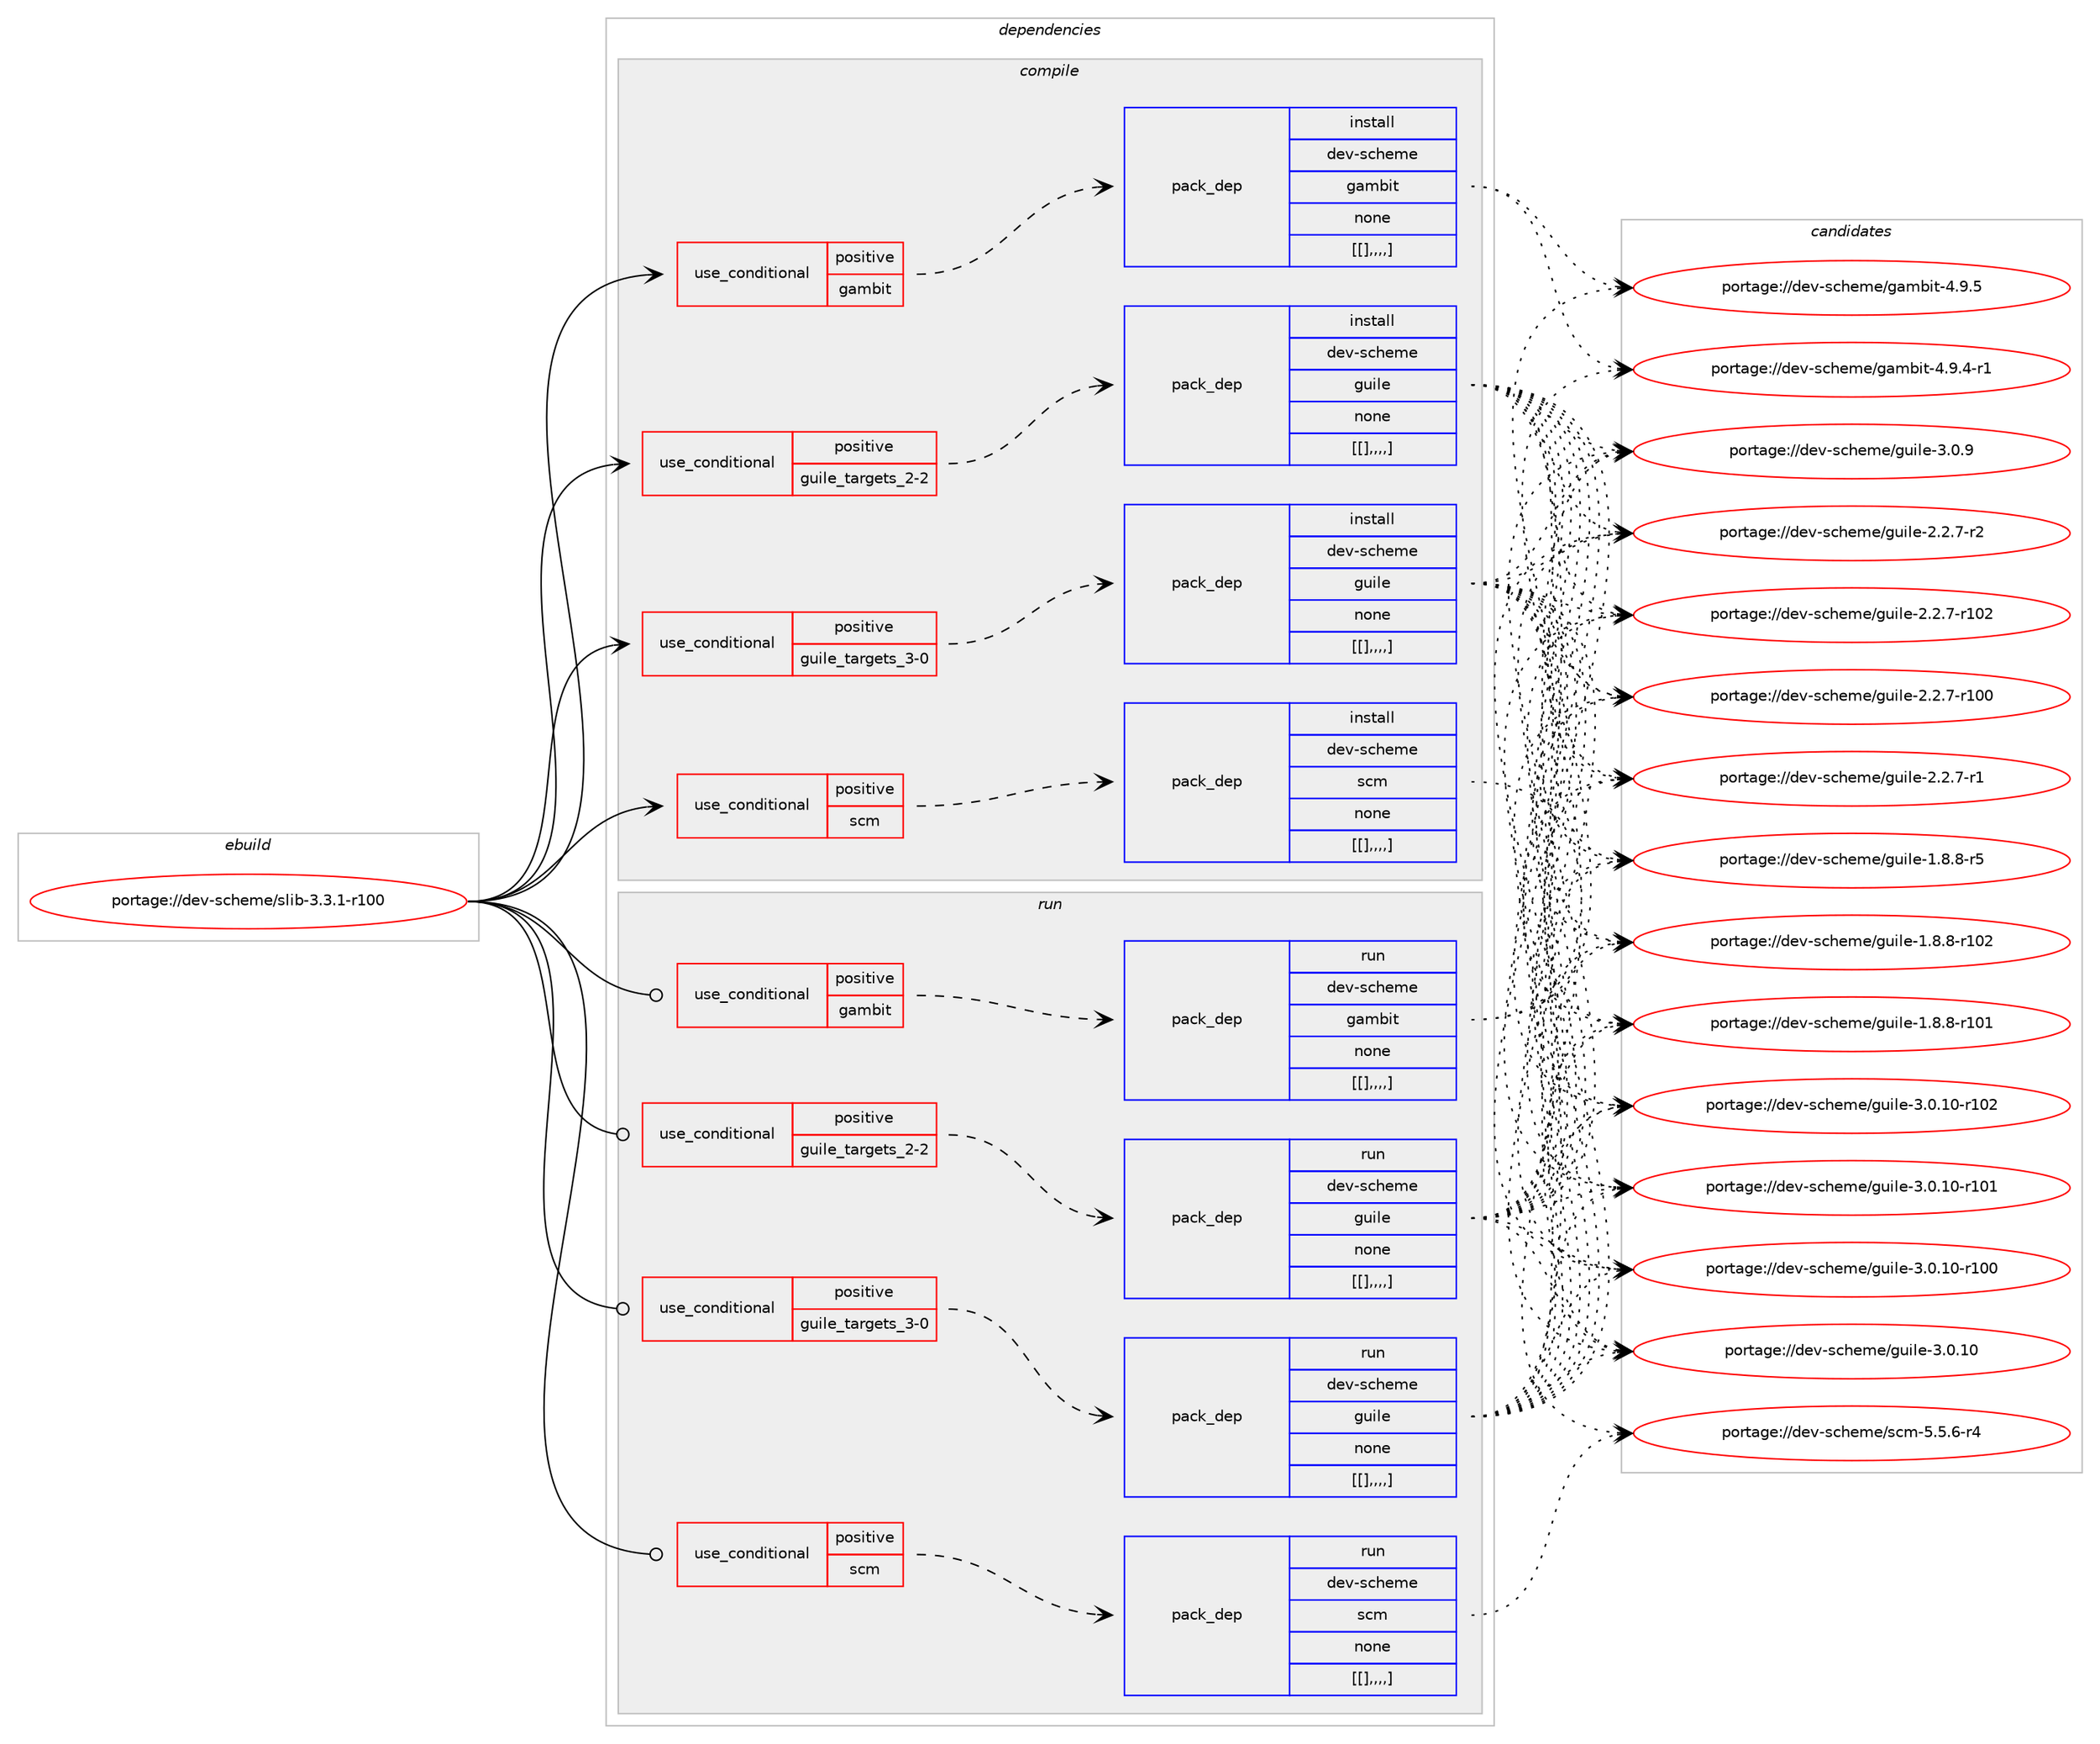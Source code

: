 digraph prolog {

# *************
# Graph options
# *************

newrank=true;
concentrate=true;
compound=true;
graph [rankdir=LR,fontname=Helvetica,fontsize=10,ranksep=1.5];#, ranksep=2.5, nodesep=0.2];
edge  [arrowhead=vee];
node  [fontname=Helvetica,fontsize=10];

# **********
# The ebuild
# **********

subgraph cluster_leftcol {
color=gray;
label=<<i>ebuild</i>>;
id [label="portage://dev-scheme/slib-3.3.1-r100", color=red, width=4, href="../dev-scheme/slib-3.3.1-r100.svg"];
}

# ****************
# The dependencies
# ****************

subgraph cluster_midcol {
color=gray;
label=<<i>dependencies</i>>;
subgraph cluster_compile {
fillcolor="#eeeeee";
style=filled;
label=<<i>compile</i>>;
subgraph cond63851 {
dependency221227 [label=<<TABLE BORDER="0" CELLBORDER="1" CELLSPACING="0" CELLPADDING="4"><TR><TD ROWSPAN="3" CELLPADDING="10">use_conditional</TD></TR><TR><TD>positive</TD></TR><TR><TD>gambit</TD></TR></TABLE>>, shape=none, color=red];
subgraph pack155874 {
dependency221229 [label=<<TABLE BORDER="0" CELLBORDER="1" CELLSPACING="0" CELLPADDING="4" WIDTH="220"><TR><TD ROWSPAN="6" CELLPADDING="30">pack_dep</TD></TR><TR><TD WIDTH="110">install</TD></TR><TR><TD>dev-scheme</TD></TR><TR><TD>gambit</TD></TR><TR><TD>none</TD></TR><TR><TD>[[],,,,]</TD></TR></TABLE>>, shape=none, color=blue];
}
dependency221227:e -> dependency221229:w [weight=20,style="dashed",arrowhead="vee"];
}
id:e -> dependency221227:w [weight=20,style="solid",arrowhead="vee"];
subgraph cond63852 {
dependency221233 [label=<<TABLE BORDER="0" CELLBORDER="1" CELLSPACING="0" CELLPADDING="4"><TR><TD ROWSPAN="3" CELLPADDING="10">use_conditional</TD></TR><TR><TD>positive</TD></TR><TR><TD>guile_targets_2-2</TD></TR></TABLE>>, shape=none, color=red];
subgraph pack155879 {
dependency221237 [label=<<TABLE BORDER="0" CELLBORDER="1" CELLSPACING="0" CELLPADDING="4" WIDTH="220"><TR><TD ROWSPAN="6" CELLPADDING="30">pack_dep</TD></TR><TR><TD WIDTH="110">install</TD></TR><TR><TD>dev-scheme</TD></TR><TR><TD>guile</TD></TR><TR><TD>none</TD></TR><TR><TD>[[],,,,]</TD></TR></TABLE>>, shape=none, color=blue];
}
dependency221233:e -> dependency221237:w [weight=20,style="dashed",arrowhead="vee"];
}
id:e -> dependency221233:w [weight=20,style="solid",arrowhead="vee"];
subgraph cond63855 {
dependency221246 [label=<<TABLE BORDER="0" CELLBORDER="1" CELLSPACING="0" CELLPADDING="4"><TR><TD ROWSPAN="3" CELLPADDING="10">use_conditional</TD></TR><TR><TD>positive</TD></TR><TR><TD>guile_targets_3-0</TD></TR></TABLE>>, shape=none, color=red];
subgraph pack155889 {
dependency221251 [label=<<TABLE BORDER="0" CELLBORDER="1" CELLSPACING="0" CELLPADDING="4" WIDTH="220"><TR><TD ROWSPAN="6" CELLPADDING="30">pack_dep</TD></TR><TR><TD WIDTH="110">install</TD></TR><TR><TD>dev-scheme</TD></TR><TR><TD>guile</TD></TR><TR><TD>none</TD></TR><TR><TD>[[],,,,]</TD></TR></TABLE>>, shape=none, color=blue];
}
dependency221246:e -> dependency221251:w [weight=20,style="dashed",arrowhead="vee"];
}
id:e -> dependency221246:w [weight=20,style="solid",arrowhead="vee"];
subgraph cond63858 {
dependency221259 [label=<<TABLE BORDER="0" CELLBORDER="1" CELLSPACING="0" CELLPADDING="4"><TR><TD ROWSPAN="3" CELLPADDING="10">use_conditional</TD></TR><TR><TD>positive</TD></TR><TR><TD>scm</TD></TR></TABLE>>, shape=none, color=red];
subgraph pack155902 {
dependency221263 [label=<<TABLE BORDER="0" CELLBORDER="1" CELLSPACING="0" CELLPADDING="4" WIDTH="220"><TR><TD ROWSPAN="6" CELLPADDING="30">pack_dep</TD></TR><TR><TD WIDTH="110">install</TD></TR><TR><TD>dev-scheme</TD></TR><TR><TD>scm</TD></TR><TR><TD>none</TD></TR><TR><TD>[[],,,,]</TD></TR></TABLE>>, shape=none, color=blue];
}
dependency221259:e -> dependency221263:w [weight=20,style="dashed",arrowhead="vee"];
}
id:e -> dependency221259:w [weight=20,style="solid",arrowhead="vee"];
}
subgraph cluster_compileandrun {
fillcolor="#eeeeee";
style=filled;
label=<<i>compile and run</i>>;
}
subgraph cluster_run {
fillcolor="#eeeeee";
style=filled;
label=<<i>run</i>>;
subgraph cond63860 {
dependency221268 [label=<<TABLE BORDER="0" CELLBORDER="1" CELLSPACING="0" CELLPADDING="4"><TR><TD ROWSPAN="3" CELLPADDING="10">use_conditional</TD></TR><TR><TD>positive</TD></TR><TR><TD>gambit</TD></TR></TABLE>>, shape=none, color=red];
subgraph pack155908 {
dependency221272 [label=<<TABLE BORDER="0" CELLBORDER="1" CELLSPACING="0" CELLPADDING="4" WIDTH="220"><TR><TD ROWSPAN="6" CELLPADDING="30">pack_dep</TD></TR><TR><TD WIDTH="110">run</TD></TR><TR><TD>dev-scheme</TD></TR><TR><TD>gambit</TD></TR><TR><TD>none</TD></TR><TR><TD>[[],,,,]</TD></TR></TABLE>>, shape=none, color=blue];
}
dependency221268:e -> dependency221272:w [weight=20,style="dashed",arrowhead="vee"];
}
id:e -> dependency221268:w [weight=20,style="solid",arrowhead="odot"];
subgraph cond63862 {
dependency221276 [label=<<TABLE BORDER="0" CELLBORDER="1" CELLSPACING="0" CELLPADDING="4"><TR><TD ROWSPAN="3" CELLPADDING="10">use_conditional</TD></TR><TR><TD>positive</TD></TR><TR><TD>guile_targets_2-2</TD></TR></TABLE>>, shape=none, color=red];
subgraph pack155912 {
dependency221282 [label=<<TABLE BORDER="0" CELLBORDER="1" CELLSPACING="0" CELLPADDING="4" WIDTH="220"><TR><TD ROWSPAN="6" CELLPADDING="30">pack_dep</TD></TR><TR><TD WIDTH="110">run</TD></TR><TR><TD>dev-scheme</TD></TR><TR><TD>guile</TD></TR><TR><TD>none</TD></TR><TR><TD>[[],,,,]</TD></TR></TABLE>>, shape=none, color=blue];
}
dependency221276:e -> dependency221282:w [weight=20,style="dashed",arrowhead="vee"];
}
id:e -> dependency221276:w [weight=20,style="solid",arrowhead="odot"];
subgraph cond63865 {
dependency221284 [label=<<TABLE BORDER="0" CELLBORDER="1" CELLSPACING="0" CELLPADDING="4"><TR><TD ROWSPAN="3" CELLPADDING="10">use_conditional</TD></TR><TR><TD>positive</TD></TR><TR><TD>guile_targets_3-0</TD></TR></TABLE>>, shape=none, color=red];
subgraph pack155919 {
dependency221288 [label=<<TABLE BORDER="0" CELLBORDER="1" CELLSPACING="0" CELLPADDING="4" WIDTH="220"><TR><TD ROWSPAN="6" CELLPADDING="30">pack_dep</TD></TR><TR><TD WIDTH="110">run</TD></TR><TR><TD>dev-scheme</TD></TR><TR><TD>guile</TD></TR><TR><TD>none</TD></TR><TR><TD>[[],,,,]</TD></TR></TABLE>>, shape=none, color=blue];
}
dependency221284:e -> dependency221288:w [weight=20,style="dashed",arrowhead="vee"];
}
id:e -> dependency221284:w [weight=20,style="solid",arrowhead="odot"];
subgraph cond63867 {
dependency221290 [label=<<TABLE BORDER="0" CELLBORDER="1" CELLSPACING="0" CELLPADDING="4"><TR><TD ROWSPAN="3" CELLPADDING="10">use_conditional</TD></TR><TR><TD>positive</TD></TR><TR><TD>scm</TD></TR></TABLE>>, shape=none, color=red];
subgraph pack155925 {
dependency221296 [label=<<TABLE BORDER="0" CELLBORDER="1" CELLSPACING="0" CELLPADDING="4" WIDTH="220"><TR><TD ROWSPAN="6" CELLPADDING="30">pack_dep</TD></TR><TR><TD WIDTH="110">run</TD></TR><TR><TD>dev-scheme</TD></TR><TR><TD>scm</TD></TR><TR><TD>none</TD></TR><TR><TD>[[],,,,]</TD></TR></TABLE>>, shape=none, color=blue];
}
dependency221290:e -> dependency221296:w [weight=20,style="dashed",arrowhead="vee"];
}
id:e -> dependency221290:w [weight=20,style="solid",arrowhead="odot"];
}
}

# **************
# The candidates
# **************

subgraph cluster_choices {
rank=same;
color=gray;
label=<<i>candidates</i>>;

subgraph choice155891 {
color=black;
nodesep=1;
choice1001011184511599104101109101471039710998105116455246574653 [label="portage://dev-scheme/gambit-4.9.5", color=red, width=4,href="../dev-scheme/gambit-4.9.5.svg"];
choice10010111845115991041011091014710397109981051164552465746524511449 [label="portage://dev-scheme/gambit-4.9.4-r1", color=red, width=4,href="../dev-scheme/gambit-4.9.4-r1.svg"];
dependency221229:e -> choice1001011184511599104101109101471039710998105116455246574653:w [style=dotted,weight="100"];
dependency221229:e -> choice10010111845115991041011091014710397109981051164552465746524511449:w [style=dotted,weight="100"];
}
subgraph choice155894 {
color=black;
nodesep=1;
choice1001011184511599104101109101471031171051081014551464846494845114494850 [label="portage://dev-scheme/guile-3.0.10-r102", color=red, width=4,href="../dev-scheme/guile-3.0.10-r102.svg"];
choice1001011184511599104101109101471031171051081014551464846494845114494849 [label="portage://dev-scheme/guile-3.0.10-r101", color=red, width=4,href="../dev-scheme/guile-3.0.10-r101.svg"];
choice1001011184511599104101109101471031171051081014551464846494845114494848 [label="portage://dev-scheme/guile-3.0.10-r100", color=red, width=4,href="../dev-scheme/guile-3.0.10-r100.svg"];
choice10010111845115991041011091014710311710510810145514648464948 [label="portage://dev-scheme/guile-3.0.10", color=red, width=4,href="../dev-scheme/guile-3.0.10.svg"];
choice100101118451159910410110910147103117105108101455146484657 [label="portage://dev-scheme/guile-3.0.9", color=red, width=4,href="../dev-scheme/guile-3.0.9.svg"];
choice1001011184511599104101109101471031171051081014550465046554511450 [label="portage://dev-scheme/guile-2.2.7-r2", color=red, width=4,href="../dev-scheme/guile-2.2.7-r2.svg"];
choice10010111845115991041011091014710311710510810145504650465545114494850 [label="portage://dev-scheme/guile-2.2.7-r102", color=red, width=4,href="../dev-scheme/guile-2.2.7-r102.svg"];
choice10010111845115991041011091014710311710510810145504650465545114494848 [label="portage://dev-scheme/guile-2.2.7-r100", color=red, width=4,href="../dev-scheme/guile-2.2.7-r100.svg"];
choice1001011184511599104101109101471031171051081014550465046554511449 [label="portage://dev-scheme/guile-2.2.7-r1", color=red, width=4,href="../dev-scheme/guile-2.2.7-r1.svg"];
choice1001011184511599104101109101471031171051081014549465646564511453 [label="portage://dev-scheme/guile-1.8.8-r5", color=red, width=4,href="../dev-scheme/guile-1.8.8-r5.svg"];
choice10010111845115991041011091014710311710510810145494656465645114494850 [label="portage://dev-scheme/guile-1.8.8-r102", color=red, width=4,href="../dev-scheme/guile-1.8.8-r102.svg"];
choice10010111845115991041011091014710311710510810145494656465645114494849 [label="portage://dev-scheme/guile-1.8.8-r101", color=red, width=4,href="../dev-scheme/guile-1.8.8-r101.svg"];
dependency221237:e -> choice1001011184511599104101109101471031171051081014551464846494845114494850:w [style=dotted,weight="100"];
dependency221237:e -> choice1001011184511599104101109101471031171051081014551464846494845114494849:w [style=dotted,weight="100"];
dependency221237:e -> choice1001011184511599104101109101471031171051081014551464846494845114494848:w [style=dotted,weight="100"];
dependency221237:e -> choice10010111845115991041011091014710311710510810145514648464948:w [style=dotted,weight="100"];
dependency221237:e -> choice100101118451159910410110910147103117105108101455146484657:w [style=dotted,weight="100"];
dependency221237:e -> choice1001011184511599104101109101471031171051081014550465046554511450:w [style=dotted,weight="100"];
dependency221237:e -> choice10010111845115991041011091014710311710510810145504650465545114494850:w [style=dotted,weight="100"];
dependency221237:e -> choice10010111845115991041011091014710311710510810145504650465545114494848:w [style=dotted,weight="100"];
dependency221237:e -> choice1001011184511599104101109101471031171051081014550465046554511449:w [style=dotted,weight="100"];
dependency221237:e -> choice1001011184511599104101109101471031171051081014549465646564511453:w [style=dotted,weight="100"];
dependency221237:e -> choice10010111845115991041011091014710311710510810145494656465645114494850:w [style=dotted,weight="100"];
dependency221237:e -> choice10010111845115991041011091014710311710510810145494656465645114494849:w [style=dotted,weight="100"];
}
subgraph choice155911 {
color=black;
nodesep=1;
choice1001011184511599104101109101471031171051081014551464846494845114494850 [label="portage://dev-scheme/guile-3.0.10-r102", color=red, width=4,href="../dev-scheme/guile-3.0.10-r102.svg"];
choice1001011184511599104101109101471031171051081014551464846494845114494849 [label="portage://dev-scheme/guile-3.0.10-r101", color=red, width=4,href="../dev-scheme/guile-3.0.10-r101.svg"];
choice1001011184511599104101109101471031171051081014551464846494845114494848 [label="portage://dev-scheme/guile-3.0.10-r100", color=red, width=4,href="../dev-scheme/guile-3.0.10-r100.svg"];
choice10010111845115991041011091014710311710510810145514648464948 [label="portage://dev-scheme/guile-3.0.10", color=red, width=4,href="../dev-scheme/guile-3.0.10.svg"];
choice100101118451159910410110910147103117105108101455146484657 [label="portage://dev-scheme/guile-3.0.9", color=red, width=4,href="../dev-scheme/guile-3.0.9.svg"];
choice1001011184511599104101109101471031171051081014550465046554511450 [label="portage://dev-scheme/guile-2.2.7-r2", color=red, width=4,href="../dev-scheme/guile-2.2.7-r2.svg"];
choice10010111845115991041011091014710311710510810145504650465545114494850 [label="portage://dev-scheme/guile-2.2.7-r102", color=red, width=4,href="../dev-scheme/guile-2.2.7-r102.svg"];
choice10010111845115991041011091014710311710510810145504650465545114494848 [label="portage://dev-scheme/guile-2.2.7-r100", color=red, width=4,href="../dev-scheme/guile-2.2.7-r100.svg"];
choice1001011184511599104101109101471031171051081014550465046554511449 [label="portage://dev-scheme/guile-2.2.7-r1", color=red, width=4,href="../dev-scheme/guile-2.2.7-r1.svg"];
choice1001011184511599104101109101471031171051081014549465646564511453 [label="portage://dev-scheme/guile-1.8.8-r5", color=red, width=4,href="../dev-scheme/guile-1.8.8-r5.svg"];
choice10010111845115991041011091014710311710510810145494656465645114494850 [label="portage://dev-scheme/guile-1.8.8-r102", color=red, width=4,href="../dev-scheme/guile-1.8.8-r102.svg"];
choice10010111845115991041011091014710311710510810145494656465645114494849 [label="portage://dev-scheme/guile-1.8.8-r101", color=red, width=4,href="../dev-scheme/guile-1.8.8-r101.svg"];
dependency221251:e -> choice1001011184511599104101109101471031171051081014551464846494845114494850:w [style=dotted,weight="100"];
dependency221251:e -> choice1001011184511599104101109101471031171051081014551464846494845114494849:w [style=dotted,weight="100"];
dependency221251:e -> choice1001011184511599104101109101471031171051081014551464846494845114494848:w [style=dotted,weight="100"];
dependency221251:e -> choice10010111845115991041011091014710311710510810145514648464948:w [style=dotted,weight="100"];
dependency221251:e -> choice100101118451159910410110910147103117105108101455146484657:w [style=dotted,weight="100"];
dependency221251:e -> choice1001011184511599104101109101471031171051081014550465046554511450:w [style=dotted,weight="100"];
dependency221251:e -> choice10010111845115991041011091014710311710510810145504650465545114494850:w [style=dotted,weight="100"];
dependency221251:e -> choice10010111845115991041011091014710311710510810145504650465545114494848:w [style=dotted,weight="100"];
dependency221251:e -> choice1001011184511599104101109101471031171051081014550465046554511449:w [style=dotted,weight="100"];
dependency221251:e -> choice1001011184511599104101109101471031171051081014549465646564511453:w [style=dotted,weight="100"];
dependency221251:e -> choice10010111845115991041011091014710311710510810145494656465645114494850:w [style=dotted,weight="100"];
dependency221251:e -> choice10010111845115991041011091014710311710510810145494656465645114494849:w [style=dotted,weight="100"];
}
subgraph choice155912 {
color=black;
nodesep=1;
choice100101118451159910410110910147115991094553465346544511452 [label="portage://dev-scheme/scm-5.5.6-r4", color=red, width=4,href="../dev-scheme/scm-5.5.6-r4.svg"];
dependency221263:e -> choice100101118451159910410110910147115991094553465346544511452:w [style=dotted,weight="100"];
}
subgraph choice155913 {
color=black;
nodesep=1;
choice1001011184511599104101109101471039710998105116455246574653 [label="portage://dev-scheme/gambit-4.9.5", color=red, width=4,href="../dev-scheme/gambit-4.9.5.svg"];
choice10010111845115991041011091014710397109981051164552465746524511449 [label="portage://dev-scheme/gambit-4.9.4-r1", color=red, width=4,href="../dev-scheme/gambit-4.9.4-r1.svg"];
dependency221272:e -> choice1001011184511599104101109101471039710998105116455246574653:w [style=dotted,weight="100"];
dependency221272:e -> choice10010111845115991041011091014710397109981051164552465746524511449:w [style=dotted,weight="100"];
}
subgraph choice155914 {
color=black;
nodesep=1;
choice1001011184511599104101109101471031171051081014551464846494845114494850 [label="portage://dev-scheme/guile-3.0.10-r102", color=red, width=4,href="../dev-scheme/guile-3.0.10-r102.svg"];
choice1001011184511599104101109101471031171051081014551464846494845114494849 [label="portage://dev-scheme/guile-3.0.10-r101", color=red, width=4,href="../dev-scheme/guile-3.0.10-r101.svg"];
choice1001011184511599104101109101471031171051081014551464846494845114494848 [label="portage://dev-scheme/guile-3.0.10-r100", color=red, width=4,href="../dev-scheme/guile-3.0.10-r100.svg"];
choice10010111845115991041011091014710311710510810145514648464948 [label="portage://dev-scheme/guile-3.0.10", color=red, width=4,href="../dev-scheme/guile-3.0.10.svg"];
choice100101118451159910410110910147103117105108101455146484657 [label="portage://dev-scheme/guile-3.0.9", color=red, width=4,href="../dev-scheme/guile-3.0.9.svg"];
choice1001011184511599104101109101471031171051081014550465046554511450 [label="portage://dev-scheme/guile-2.2.7-r2", color=red, width=4,href="../dev-scheme/guile-2.2.7-r2.svg"];
choice10010111845115991041011091014710311710510810145504650465545114494850 [label="portage://dev-scheme/guile-2.2.7-r102", color=red, width=4,href="../dev-scheme/guile-2.2.7-r102.svg"];
choice10010111845115991041011091014710311710510810145504650465545114494848 [label="portage://dev-scheme/guile-2.2.7-r100", color=red, width=4,href="../dev-scheme/guile-2.2.7-r100.svg"];
choice1001011184511599104101109101471031171051081014550465046554511449 [label="portage://dev-scheme/guile-2.2.7-r1", color=red, width=4,href="../dev-scheme/guile-2.2.7-r1.svg"];
choice1001011184511599104101109101471031171051081014549465646564511453 [label="portage://dev-scheme/guile-1.8.8-r5", color=red, width=4,href="../dev-scheme/guile-1.8.8-r5.svg"];
choice10010111845115991041011091014710311710510810145494656465645114494850 [label="portage://dev-scheme/guile-1.8.8-r102", color=red, width=4,href="../dev-scheme/guile-1.8.8-r102.svg"];
choice10010111845115991041011091014710311710510810145494656465645114494849 [label="portage://dev-scheme/guile-1.8.8-r101", color=red, width=4,href="../dev-scheme/guile-1.8.8-r101.svg"];
dependency221282:e -> choice1001011184511599104101109101471031171051081014551464846494845114494850:w [style=dotted,weight="100"];
dependency221282:e -> choice1001011184511599104101109101471031171051081014551464846494845114494849:w [style=dotted,weight="100"];
dependency221282:e -> choice1001011184511599104101109101471031171051081014551464846494845114494848:w [style=dotted,weight="100"];
dependency221282:e -> choice10010111845115991041011091014710311710510810145514648464948:w [style=dotted,weight="100"];
dependency221282:e -> choice100101118451159910410110910147103117105108101455146484657:w [style=dotted,weight="100"];
dependency221282:e -> choice1001011184511599104101109101471031171051081014550465046554511450:w [style=dotted,weight="100"];
dependency221282:e -> choice10010111845115991041011091014710311710510810145504650465545114494850:w [style=dotted,weight="100"];
dependency221282:e -> choice10010111845115991041011091014710311710510810145504650465545114494848:w [style=dotted,weight="100"];
dependency221282:e -> choice1001011184511599104101109101471031171051081014550465046554511449:w [style=dotted,weight="100"];
dependency221282:e -> choice1001011184511599104101109101471031171051081014549465646564511453:w [style=dotted,weight="100"];
dependency221282:e -> choice10010111845115991041011091014710311710510810145494656465645114494850:w [style=dotted,weight="100"];
dependency221282:e -> choice10010111845115991041011091014710311710510810145494656465645114494849:w [style=dotted,weight="100"];
}
subgraph choice155921 {
color=black;
nodesep=1;
choice1001011184511599104101109101471031171051081014551464846494845114494850 [label="portage://dev-scheme/guile-3.0.10-r102", color=red, width=4,href="../dev-scheme/guile-3.0.10-r102.svg"];
choice1001011184511599104101109101471031171051081014551464846494845114494849 [label="portage://dev-scheme/guile-3.0.10-r101", color=red, width=4,href="../dev-scheme/guile-3.0.10-r101.svg"];
choice1001011184511599104101109101471031171051081014551464846494845114494848 [label="portage://dev-scheme/guile-3.0.10-r100", color=red, width=4,href="../dev-scheme/guile-3.0.10-r100.svg"];
choice10010111845115991041011091014710311710510810145514648464948 [label="portage://dev-scheme/guile-3.0.10", color=red, width=4,href="../dev-scheme/guile-3.0.10.svg"];
choice100101118451159910410110910147103117105108101455146484657 [label="portage://dev-scheme/guile-3.0.9", color=red, width=4,href="../dev-scheme/guile-3.0.9.svg"];
choice1001011184511599104101109101471031171051081014550465046554511450 [label="portage://dev-scheme/guile-2.2.7-r2", color=red, width=4,href="../dev-scheme/guile-2.2.7-r2.svg"];
choice10010111845115991041011091014710311710510810145504650465545114494850 [label="portage://dev-scheme/guile-2.2.7-r102", color=red, width=4,href="../dev-scheme/guile-2.2.7-r102.svg"];
choice10010111845115991041011091014710311710510810145504650465545114494848 [label="portage://dev-scheme/guile-2.2.7-r100", color=red, width=4,href="../dev-scheme/guile-2.2.7-r100.svg"];
choice1001011184511599104101109101471031171051081014550465046554511449 [label="portage://dev-scheme/guile-2.2.7-r1", color=red, width=4,href="../dev-scheme/guile-2.2.7-r1.svg"];
choice1001011184511599104101109101471031171051081014549465646564511453 [label="portage://dev-scheme/guile-1.8.8-r5", color=red, width=4,href="../dev-scheme/guile-1.8.8-r5.svg"];
choice10010111845115991041011091014710311710510810145494656465645114494850 [label="portage://dev-scheme/guile-1.8.8-r102", color=red, width=4,href="../dev-scheme/guile-1.8.8-r102.svg"];
choice10010111845115991041011091014710311710510810145494656465645114494849 [label="portage://dev-scheme/guile-1.8.8-r101", color=red, width=4,href="../dev-scheme/guile-1.8.8-r101.svg"];
dependency221288:e -> choice1001011184511599104101109101471031171051081014551464846494845114494850:w [style=dotted,weight="100"];
dependency221288:e -> choice1001011184511599104101109101471031171051081014551464846494845114494849:w [style=dotted,weight="100"];
dependency221288:e -> choice1001011184511599104101109101471031171051081014551464846494845114494848:w [style=dotted,weight="100"];
dependency221288:e -> choice10010111845115991041011091014710311710510810145514648464948:w [style=dotted,weight="100"];
dependency221288:e -> choice100101118451159910410110910147103117105108101455146484657:w [style=dotted,weight="100"];
dependency221288:e -> choice1001011184511599104101109101471031171051081014550465046554511450:w [style=dotted,weight="100"];
dependency221288:e -> choice10010111845115991041011091014710311710510810145504650465545114494850:w [style=dotted,weight="100"];
dependency221288:e -> choice10010111845115991041011091014710311710510810145504650465545114494848:w [style=dotted,weight="100"];
dependency221288:e -> choice1001011184511599104101109101471031171051081014550465046554511449:w [style=dotted,weight="100"];
dependency221288:e -> choice1001011184511599104101109101471031171051081014549465646564511453:w [style=dotted,weight="100"];
dependency221288:e -> choice10010111845115991041011091014710311710510810145494656465645114494850:w [style=dotted,weight="100"];
dependency221288:e -> choice10010111845115991041011091014710311710510810145494656465645114494849:w [style=dotted,weight="100"];
}
subgraph choice155926 {
color=black;
nodesep=1;
choice100101118451159910410110910147115991094553465346544511452 [label="portage://dev-scheme/scm-5.5.6-r4", color=red, width=4,href="../dev-scheme/scm-5.5.6-r4.svg"];
dependency221296:e -> choice100101118451159910410110910147115991094553465346544511452:w [style=dotted,weight="100"];
}
}

}
